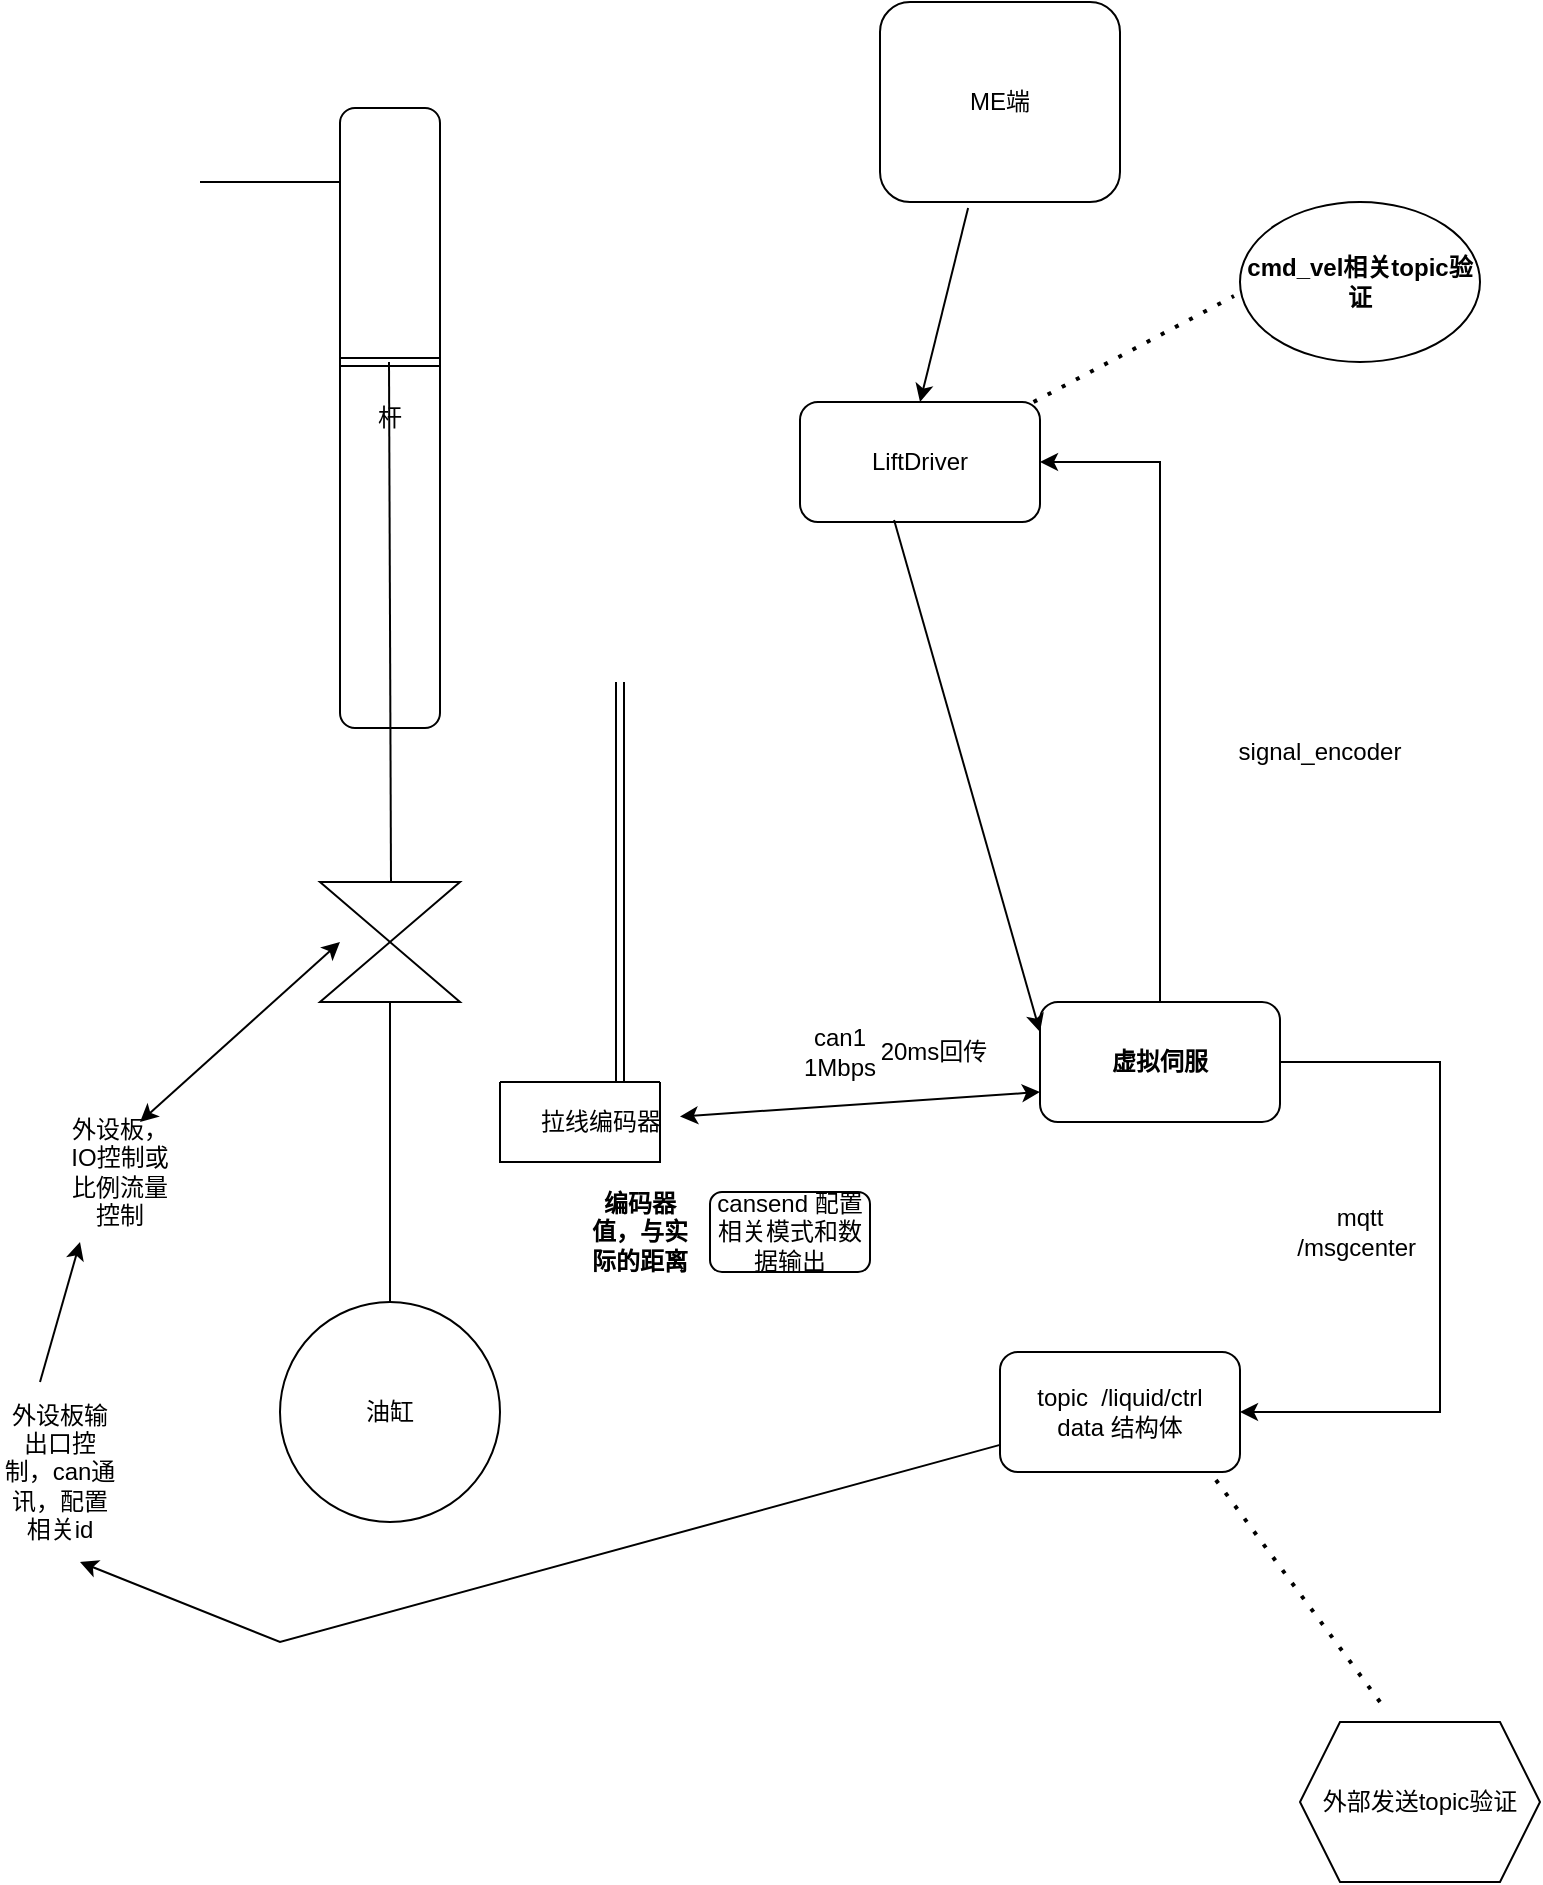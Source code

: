 <mxfile version="20.0.3" type="github">
  <diagram id="Uv1PPevyKDhio1jruvgt" name="Page-1">
    <mxGraphModel dx="1350" dy="773" grid="1" gridSize="10" guides="1" tooltips="1" connect="1" arrows="1" fold="1" page="1" pageScale="1" pageWidth="850" pageHeight="1100" math="0" shadow="0">
      <root>
        <mxCell id="0" />
        <mxCell id="1" parent="0" />
        <mxCell id="ZdjtLYGXI-j0EzLjHC-S-14" value="" style="edgeStyle=orthogonalEdgeStyle;rounded=0;orthogonalLoop=1;jettySize=auto;html=1;entryX=1;entryY=0.5;entryDx=0;entryDy=0;" parent="1" source="ZdjtLYGXI-j0EzLjHC-S-1" target="ZdjtLYGXI-j0EzLjHC-S-29" edge="1">
          <mxGeometry relative="1" as="geometry">
            <Array as="points">
              <mxPoint x="620" y="320" />
            </Array>
          </mxGeometry>
        </mxCell>
        <mxCell id="ZdjtLYGXI-j0EzLjHC-S-1" value="&lt;b&gt;虚拟伺服&lt;/b&gt;" style="rounded=1;whiteSpace=wrap;html=1;" parent="1" vertex="1">
          <mxGeometry x="560" y="590" width="120" height="60" as="geometry" />
        </mxCell>
        <mxCell id="ZdjtLYGXI-j0EzLjHC-S-2" value="杆" style="rounded=1;whiteSpace=wrap;html=1;" parent="1" vertex="1">
          <mxGeometry x="210" y="143" width="50" height="310" as="geometry" />
        </mxCell>
        <mxCell id="ZdjtLYGXI-j0EzLjHC-S-4" value="" style="endArrow=none;html=1;rounded=0;" parent="1" edge="1">
          <mxGeometry width="50" height="50" relative="1" as="geometry">
            <mxPoint x="235.5" y="530" as="sourcePoint" />
            <mxPoint x="234.5" y="270" as="targetPoint" />
          </mxGeometry>
        </mxCell>
        <mxCell id="ZdjtLYGXI-j0EzLjHC-S-5" value="" style="shape=collate;whiteSpace=wrap;html=1;" parent="1" vertex="1">
          <mxGeometry x="200" y="530" width="70" height="60" as="geometry" />
        </mxCell>
        <mxCell id="ZdjtLYGXI-j0EzLjHC-S-6" value="" style="endArrow=none;html=1;rounded=0;entryX=0.5;entryY=1;entryDx=0;entryDy=0;" parent="1" target="ZdjtLYGXI-j0EzLjHC-S-5" edge="1">
          <mxGeometry width="50" height="50" relative="1" as="geometry">
            <mxPoint x="235" y="740" as="sourcePoint" />
            <mxPoint x="280" y="590" as="targetPoint" />
          </mxGeometry>
        </mxCell>
        <mxCell id="ZdjtLYGXI-j0EzLjHC-S-7" value="油缸" style="ellipse;whiteSpace=wrap;html=1;aspect=fixed;" parent="1" vertex="1">
          <mxGeometry x="180" y="740" width="110" height="110" as="geometry" />
        </mxCell>
        <mxCell id="ZdjtLYGXI-j0EzLjHC-S-8" value="" style="swimlane;startSize=0;" parent="1" vertex="1">
          <mxGeometry x="290" y="630" width="80" height="40" as="geometry" />
        </mxCell>
        <mxCell id="ZdjtLYGXI-j0EzLjHC-S-9" value="" style="shape=link;html=1;rounded=0;" parent="1" edge="1">
          <mxGeometry width="100" relative="1" as="geometry">
            <mxPoint x="210" y="270" as="sourcePoint" />
            <mxPoint x="260" y="270" as="targetPoint" />
          </mxGeometry>
        </mxCell>
        <mxCell id="ZdjtLYGXI-j0EzLjHC-S-10" value="" style="shape=link;html=1;rounded=0;entryX=0.75;entryY=0;entryDx=0;entryDy=0;" parent="1" target="ZdjtLYGXI-j0EzLjHC-S-8" edge="1">
          <mxGeometry width="100" relative="1" as="geometry">
            <mxPoint x="350" y="430" as="sourcePoint" />
            <mxPoint x="450" y="530" as="targetPoint" />
          </mxGeometry>
        </mxCell>
        <mxCell id="ZdjtLYGXI-j0EzLjHC-S-11" value="拉线编码器" style="text;html=1;align=center;verticalAlign=middle;resizable=0;points=[];autosize=1;strokeColor=none;fillColor=none;" parent="1" vertex="1">
          <mxGeometry x="300" y="640" width="80" height="20" as="geometry" />
        </mxCell>
        <mxCell id="ZdjtLYGXI-j0EzLjHC-S-12" value="" style="endArrow=classic;startArrow=classic;html=1;rounded=0;entryX=0;entryY=0.75;entryDx=0;entryDy=0;" parent="1" source="ZdjtLYGXI-j0EzLjHC-S-11" target="ZdjtLYGXI-j0EzLjHC-S-1" edge="1">
          <mxGeometry width="50" height="50" relative="1" as="geometry">
            <mxPoint x="370" y="700" as="sourcePoint" />
            <mxPoint x="420" y="650" as="targetPoint" />
          </mxGeometry>
        </mxCell>
        <mxCell id="ZdjtLYGXI-j0EzLjHC-S-21" style="edgeStyle=orthogonalEdgeStyle;rounded=0;orthogonalLoop=1;jettySize=auto;html=1;entryX=1;entryY=0.5;entryDx=0;entryDy=0;exitX=1;exitY=0.5;exitDx=0;exitDy=0;" parent="1" source="ZdjtLYGXI-j0EzLjHC-S-1" target="ZdjtLYGXI-j0EzLjHC-S-19" edge="1">
          <mxGeometry relative="1" as="geometry">
            <Array as="points">
              <mxPoint x="760" y="620" />
              <mxPoint x="760" y="795" />
            </Array>
          </mxGeometry>
        </mxCell>
        <mxCell id="ZdjtLYGXI-j0EzLjHC-S-13" value="ME端" style="rounded=1;whiteSpace=wrap;html=1;" parent="1" vertex="1">
          <mxGeometry x="480" y="90" width="120" height="100" as="geometry" />
        </mxCell>
        <mxCell id="ZdjtLYGXI-j0EzLjHC-S-15" value="can1 1Mbps" style="text;html=1;strokeColor=none;fillColor=none;align=center;verticalAlign=middle;whiteSpace=wrap;rounded=0;" parent="1" vertex="1">
          <mxGeometry x="430" y="600" width="60" height="30" as="geometry" />
        </mxCell>
        <mxCell id="ZdjtLYGXI-j0EzLjHC-S-16" value="外设板，IO控制或比例流量控制" style="text;html=1;strokeColor=none;fillColor=none;align=center;verticalAlign=middle;whiteSpace=wrap;rounded=0;" parent="1" vertex="1">
          <mxGeometry x="70" y="650" width="60" height="50" as="geometry" />
        </mxCell>
        <mxCell id="ZdjtLYGXI-j0EzLjHC-S-17" value="" style="endArrow=classic;startArrow=classic;html=1;rounded=0;" parent="1" edge="1">
          <mxGeometry width="50" height="50" relative="1" as="geometry">
            <mxPoint x="110" y="650" as="sourcePoint" />
            <mxPoint x="210" y="560" as="targetPoint" />
          </mxGeometry>
        </mxCell>
        <mxCell id="ZdjtLYGXI-j0EzLjHC-S-18" value="mqtt /msgcenter&amp;nbsp;" style="text;html=1;strokeColor=none;fillColor=none;align=center;verticalAlign=middle;whiteSpace=wrap;rounded=0;" parent="1" vertex="1">
          <mxGeometry x="690" y="690" width="60" height="30" as="geometry" />
        </mxCell>
        <mxCell id="ZdjtLYGXI-j0EzLjHC-S-19" value="topic&amp;nbsp; /liquid/ctrl&lt;br&gt;data 结构体" style="rounded=1;whiteSpace=wrap;html=1;" parent="1" vertex="1">
          <mxGeometry x="540" y="765" width="120" height="60" as="geometry" />
        </mxCell>
        <mxCell id="ZdjtLYGXI-j0EzLjHC-S-22" value="" style="endArrow=classic;html=1;rounded=0;" parent="1" source="ZdjtLYGXI-j0EzLjHC-S-19" edge="1">
          <mxGeometry width="50" height="50" relative="1" as="geometry">
            <mxPoint x="469.289" y="845" as="sourcePoint" />
            <mxPoint x="80" y="870" as="targetPoint" />
            <Array as="points">
              <mxPoint x="180" y="910" />
            </Array>
          </mxGeometry>
        </mxCell>
        <mxCell id="ZdjtLYGXI-j0EzLjHC-S-23" value="&lt;b&gt;编码器值，与实际的距离&lt;/b&gt;" style="text;html=1;strokeColor=none;fillColor=none;align=center;verticalAlign=middle;whiteSpace=wrap;rounded=0;" parent="1" vertex="1">
          <mxGeometry x="330" y="690" width="60" height="30" as="geometry" />
        </mxCell>
        <mxCell id="ZdjtLYGXI-j0EzLjHC-S-24" value="cansend 配置相关模式和数据输出" style="rounded=1;whiteSpace=wrap;html=1;" parent="1" vertex="1">
          <mxGeometry x="395" y="685" width="80" height="40" as="geometry" />
        </mxCell>
        <mxCell id="ZdjtLYGXI-j0EzLjHC-S-25" value="" style="endArrow=none;html=1;rounded=0;" parent="1" edge="1">
          <mxGeometry width="50" height="50" relative="1" as="geometry">
            <mxPoint x="140" y="180" as="sourcePoint" />
            <mxPoint x="210" y="180" as="targetPoint" />
          </mxGeometry>
        </mxCell>
        <mxCell id="ZdjtLYGXI-j0EzLjHC-S-27" value="外设板输出口控制，can通讯，配置相关id" style="text;html=1;strokeColor=none;fillColor=none;align=center;verticalAlign=middle;whiteSpace=wrap;rounded=0;" parent="1" vertex="1">
          <mxGeometry x="40" y="810" width="60" height="30" as="geometry" />
        </mxCell>
        <mxCell id="ZdjtLYGXI-j0EzLjHC-S-28" value="" style="endArrow=classic;html=1;rounded=0;" parent="1" edge="1">
          <mxGeometry width="50" height="50" relative="1" as="geometry">
            <mxPoint x="60" y="780" as="sourcePoint" />
            <mxPoint x="80" y="710" as="targetPoint" />
          </mxGeometry>
        </mxCell>
        <mxCell id="ZdjtLYGXI-j0EzLjHC-S-29" value="LiftDriver" style="rounded=1;whiteSpace=wrap;html=1;" parent="1" vertex="1">
          <mxGeometry x="440" y="290" width="120" height="60" as="geometry" />
        </mxCell>
        <mxCell id="ZdjtLYGXI-j0EzLjHC-S-30" value="" style="endArrow=classic;html=1;rounded=0;entryX=0;entryY=0.25;entryDx=0;entryDy=0;exitX=0.392;exitY=0.983;exitDx=0;exitDy=0;exitPerimeter=0;" parent="1" source="ZdjtLYGXI-j0EzLjHC-S-29" target="ZdjtLYGXI-j0EzLjHC-S-1" edge="1">
          <mxGeometry width="50" height="50" relative="1" as="geometry">
            <mxPoint x="440" y="540" as="sourcePoint" />
            <mxPoint x="490" y="490" as="targetPoint" />
          </mxGeometry>
        </mxCell>
        <mxCell id="ZdjtLYGXI-j0EzLjHC-S-31" value="外部发送topic验证" style="shape=hexagon;perimeter=hexagonPerimeter2;whiteSpace=wrap;html=1;fixedSize=1;" parent="1" vertex="1">
          <mxGeometry x="690" y="950" width="120" height="80" as="geometry" />
        </mxCell>
        <mxCell id="ZdjtLYGXI-j0EzLjHC-S-32" value="" style="endArrow=none;dashed=1;html=1;dashPattern=1 3;strokeWidth=2;rounded=0;" parent="1" edge="1">
          <mxGeometry width="50" height="50" relative="1" as="geometry">
            <mxPoint x="730" y="940" as="sourcePoint" />
            <mxPoint x="645" y="825" as="targetPoint" />
          </mxGeometry>
        </mxCell>
        <mxCell id="ZdjtLYGXI-j0EzLjHC-S-33" value="" style="endArrow=classic;html=1;rounded=0;entryX=0.5;entryY=0;entryDx=0;entryDy=0;exitX=0.367;exitY=1.03;exitDx=0;exitDy=0;exitPerimeter=0;" parent="1" source="ZdjtLYGXI-j0EzLjHC-S-13" target="ZdjtLYGXI-j0EzLjHC-S-29" edge="1">
          <mxGeometry width="50" height="50" relative="1" as="geometry">
            <mxPoint x="400" y="370" as="sourcePoint" />
            <mxPoint x="450" y="320" as="targetPoint" />
          </mxGeometry>
        </mxCell>
        <mxCell id="ZdjtLYGXI-j0EzLjHC-S-34" value="20ms回传" style="text;html=1;strokeColor=none;fillColor=none;align=center;verticalAlign=middle;whiteSpace=wrap;rounded=0;" parent="1" vertex="1">
          <mxGeometry x="477" y="600" width="60" height="30" as="geometry" />
        </mxCell>
        <mxCell id="ZdjtLYGXI-j0EzLjHC-S-37" value="signal_encoder" style="text;html=1;strokeColor=none;fillColor=none;align=center;verticalAlign=middle;whiteSpace=wrap;rounded=0;" parent="1" vertex="1">
          <mxGeometry x="650" y="450" width="100" height="30" as="geometry" />
        </mxCell>
        <mxCell id="bZBwHUKGw5rUKfdNZuir-1" value="&lt;b&gt;cmd_vel相关topic验证&lt;/b&gt;" style="ellipse;whiteSpace=wrap;html=1;" vertex="1" parent="1">
          <mxGeometry x="660" y="190" width="120" height="80" as="geometry" />
        </mxCell>
        <mxCell id="bZBwHUKGw5rUKfdNZuir-2" value="" style="endArrow=none;dashed=1;html=1;dashPattern=1 3;strokeWidth=2;rounded=0;entryX=-0.025;entryY=0.588;entryDx=0;entryDy=0;entryPerimeter=0;" edge="1" parent="1" source="ZdjtLYGXI-j0EzLjHC-S-29" target="bZBwHUKGw5rUKfdNZuir-1">
          <mxGeometry width="50" height="50" relative="1" as="geometry">
            <mxPoint x="640" y="280" as="sourcePoint" />
            <mxPoint x="690" y="230" as="targetPoint" />
          </mxGeometry>
        </mxCell>
      </root>
    </mxGraphModel>
  </diagram>
</mxfile>
